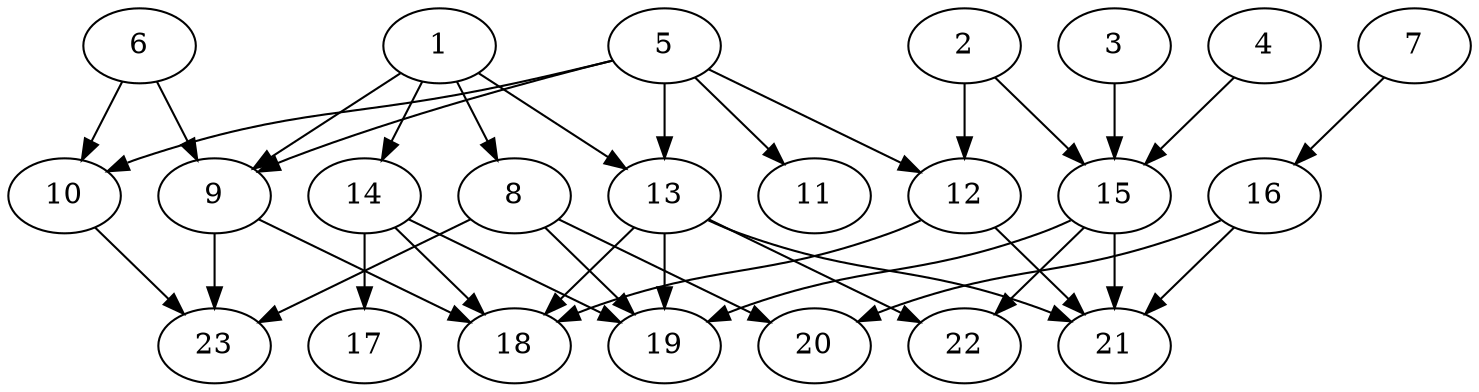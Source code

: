 // DAG (tier=2-normal, mode=compute, n=23, ccr=0.360, fat=0.661, density=0.483, regular=0.413, jump=0.163, mindata=524288, maxdata=8388608)
// DAG automatically generated by daggen at Sun Aug 24 16:33:33 2025
// /home/ermia/Project/Environments/daggen/bin/daggen --dot --ccr 0.360 --fat 0.661 --regular 0.413 --density 0.483 --jump 0.163 --mindata 524288 --maxdata 8388608 -n 23 
digraph G {
  1 [size="435282375033564954624", alpha="0.01", expect_size="217641187516782477312"]
  1 -> 8 [size ="459484333867008"]
  1 -> 9 [size ="459484333867008"]
  1 -> 13 [size ="459484333867008"]
  1 -> 14 [size ="459484333867008"]
  2 [size="159060918358996992", alpha="0.14", expect_size="79530459179498496"]
  2 -> 12 [size ="97257730867200"]
  2 -> 15 [size ="97257730867200"]
  3 [size="471160857429201125376", alpha="0.11", expect_size="235580428714600562688"]
  3 -> 15 [size ="484398499627008"]
  4 [size="6507982034329586", alpha="0.17", expect_size="3253991017164793"]
  4 -> 15 [size ="524461216366592"]
  5 [size="14535730372959374", alpha="0.07", expect_size="7267865186479687"]
  5 -> 9 [size ="9055678496768"]
  5 -> 10 [size ="9055678496768"]
  5 -> 11 [size ="9055678496768"]
  5 -> 12 [size ="9055678496768"]
  5 -> 13 [size ="9055678496768"]
  6 [size="7157456663983685632", alpha="0.10", expect_size="3578728331991842816"]
  6 -> 9 [size ="29711812001792"]
  6 -> 10 [size ="29711812001792"]
  7 [size="282003072214196289536", alpha="0.16", expect_size="141001536107098144768"]
  7 -> 16 [size ="344027014627328"]
  8 [size="32512095406203500", alpha="0.05", expect_size="16256047703101750"]
  8 -> 19 [size ="93467917156352"]
  8 -> 20 [size ="93467917156352"]
  8 -> 23 [size ="93467917156352"]
  9 [size="327299289535479808", alpha="0.08", expect_size="163649644767739904"]
  9 -> 18 [size ="3799443832832"]
  9 -> 23 [size ="3799443832832"]
  10 [size="16799980229194844", alpha="0.02", expect_size="8399990114597422"]
  10 -> 23 [size ="31181999439872"]
  11 [size="65946225045054", alpha="0.19", expect_size="32973112522527"]
  12 [size="153896129764994880", alpha="0.08", expect_size="76948064882497440"]
  12 -> 18 [size ="87788670156800"]
  12 -> 21 [size ="87788670156800"]
  13 [size="702134152545871", alpha="0.07", expect_size="351067076272935"]
  13 -> 18 [size ="23817145548800"]
  13 -> 19 [size ="23817145548800"]
  13 -> 21 [size ="23817145548800"]
  13 -> 22 [size ="23817145548800"]
  14 [size="32221432156600", alpha="0.15", expect_size="16110716078300"]
  14 -> 17 [size ="2383111258112"]
  14 -> 18 [size ="2383111258112"]
  14 -> 19 [size ="2383111258112"]
  15 [size="27218158711158200", alpha="0.05", expect_size="13609079355579100"]
  15 -> 19 [size ="432934850920448"]
  15 -> 21 [size ="432934850920448"]
  15 -> 22 [size ="432934850920448"]
  16 [size="34569427880706764", alpha="0.00", expect_size="17284713940353382"]
  16 -> 20 [size ="541983298813952"]
  16 -> 21 [size ="541983298813952"]
  17 [size="606502232530278656", alpha="0.17", expect_size="303251116265139328"]
  18 [size="741170751870734592", alpha="0.18", expect_size="370585375935367296"]
  19 [size="14724436965570986", alpha="0.03", expect_size="7362218482785493"]
  20 [size="1572611089523438", alpha="0.07", expect_size="786305544761719"]
  21 [size="11672622588100820", alpha="0.02", expect_size="5836311294050410"]
  22 [size="3994771172849220", alpha="0.05", expect_size="1997385586424610"]
  23 [size="84479697227874304000", alpha="0.09", expect_size="42239848613937152000"]
}